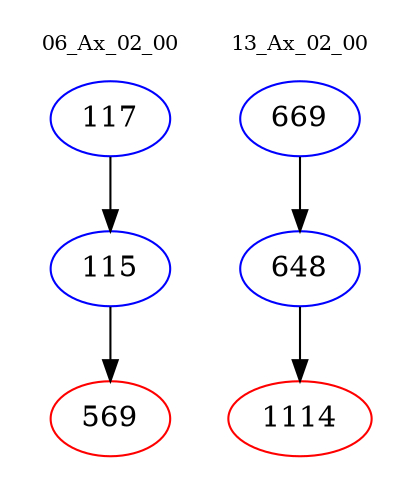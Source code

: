 digraph{
subgraph cluster_0 {
color = white
label = "06_Ax_02_00";
fontsize=10;
T0_117 [label="117", color="blue"]
T0_117 -> T0_115 [color="black"]
T0_115 [label="115", color="blue"]
T0_115 -> T0_569 [color="black"]
T0_569 [label="569", color="red"]
}
subgraph cluster_1 {
color = white
label = "13_Ax_02_00";
fontsize=10;
T1_669 [label="669", color="blue"]
T1_669 -> T1_648 [color="black"]
T1_648 [label="648", color="blue"]
T1_648 -> T1_1114 [color="black"]
T1_1114 [label="1114", color="red"]
}
}
